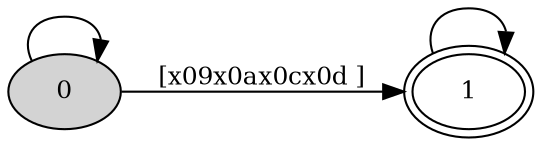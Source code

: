 digraph "SFA" {
rankdir=LR;

//Initial state
node [style = filled, shape = ellipse, peripheries = 1, fillcolor = "#d3d3d3ff", fontsize = 12]
0

//Final states
node [style = filled, shape = ellipse, peripheries = 2, fillcolor = white, fontsize = 12]
1

//Other states
node [style = filled, shape = ellipse, peripheries = 1, fillcolor = white, fontsize = 12]

//Transitions
0 -> 1 [label = "[\x09\x0a\x0c\x0d ]", fontsize = 12 ];
0 -> 0 [label = "", fontsize = 12 ];
1 -> 1 [label = "", fontsize = 12 ];
}
